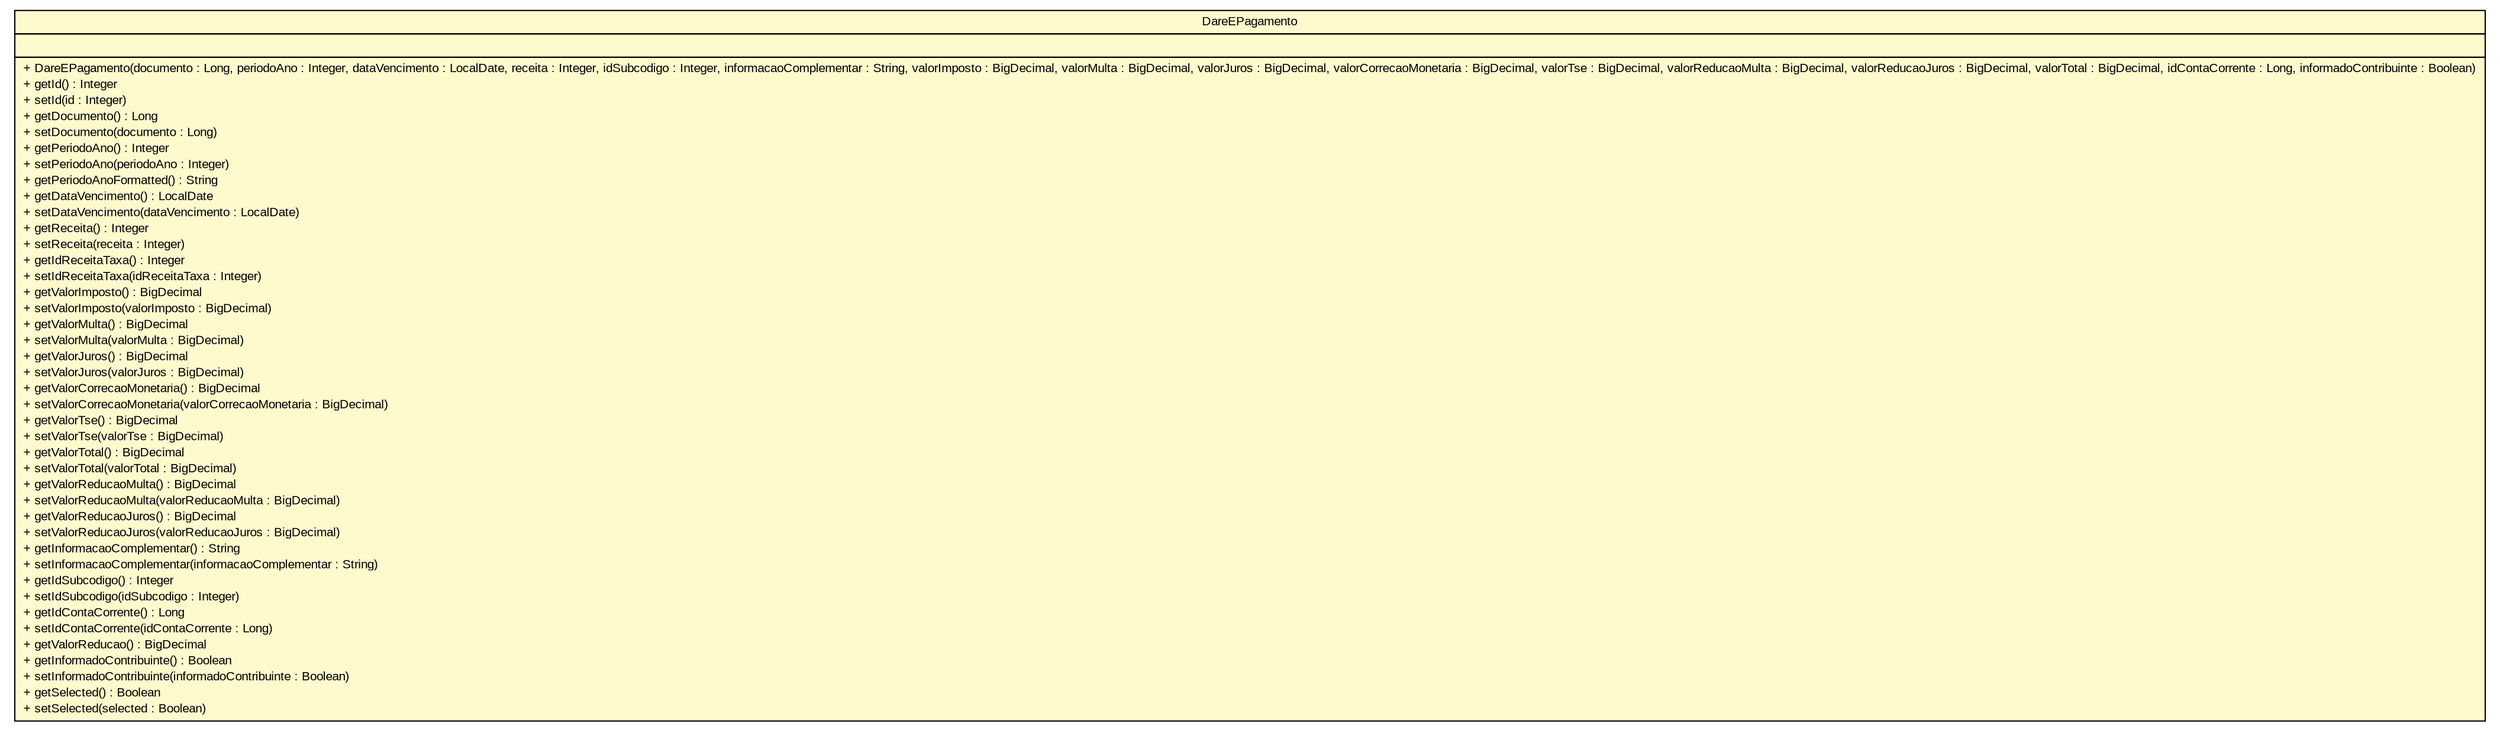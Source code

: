 #!/usr/local/bin/dot
#
# Class diagram 
# Generated by UMLGraph version R5_6 (http://www.umlgraph.org/)
#

digraph G {
	edge [fontname="arial",fontsize=10,labelfontname="arial",labelfontsize=10];
	node [fontname="arial",fontsize=10,shape=plaintext];
	nodesep=0.25;
	ranksep=0.5;
	// br.gov.to.sefaz.arr.parametros.managedbean.viewbean.dare.DareEPagamento
	c441340 [label=<<table title="br.gov.to.sefaz.arr.parametros.managedbean.viewbean.dare.DareEPagamento" border="0" cellborder="1" cellspacing="0" cellpadding="2" port="p" bgcolor="lemonChiffon" href="./DareEPagamento.html">
		<tr><td><table border="0" cellspacing="0" cellpadding="1">
<tr><td align="center" balign="center"> DareEPagamento </td></tr>
		</table></td></tr>
		<tr><td><table border="0" cellspacing="0" cellpadding="1">
<tr><td align="left" balign="left">  </td></tr>
		</table></td></tr>
		<tr><td><table border="0" cellspacing="0" cellpadding="1">
<tr><td align="left" balign="left"> + DareEPagamento(documento : Long, periodoAno : Integer, dataVencimento : LocalDate, receita : Integer, idSubcodigo : Integer, informacaoComplementar : String, valorImposto : BigDecimal, valorMulta : BigDecimal, valorJuros : BigDecimal, valorCorrecaoMonetaria : BigDecimal, valorTse : BigDecimal, valorReducaoMulta : BigDecimal, valorReducaoJuros : BigDecimal, valorTotal : BigDecimal, idContaCorrente : Long, informadoContribuinte : Boolean) </td></tr>
<tr><td align="left" balign="left"> + getId() : Integer </td></tr>
<tr><td align="left" balign="left"> + setId(id : Integer) </td></tr>
<tr><td align="left" balign="left"> + getDocumento() : Long </td></tr>
<tr><td align="left" balign="left"> + setDocumento(documento : Long) </td></tr>
<tr><td align="left" balign="left"> + getPeriodoAno() : Integer </td></tr>
<tr><td align="left" balign="left"> + setPeriodoAno(periodoAno : Integer) </td></tr>
<tr><td align="left" balign="left"> + getPeriodoAnoFormatted() : String </td></tr>
<tr><td align="left" balign="left"> + getDataVencimento() : LocalDate </td></tr>
<tr><td align="left" balign="left"> + setDataVencimento(dataVencimento : LocalDate) </td></tr>
<tr><td align="left" balign="left"> + getReceita() : Integer </td></tr>
<tr><td align="left" balign="left"> + setReceita(receita : Integer) </td></tr>
<tr><td align="left" balign="left"> + getIdReceitaTaxa() : Integer </td></tr>
<tr><td align="left" balign="left"> + setIdReceitaTaxa(idReceitaTaxa : Integer) </td></tr>
<tr><td align="left" balign="left"> + getValorImposto() : BigDecimal </td></tr>
<tr><td align="left" balign="left"> + setValorImposto(valorImposto : BigDecimal) </td></tr>
<tr><td align="left" balign="left"> + getValorMulta() : BigDecimal </td></tr>
<tr><td align="left" balign="left"> + setValorMulta(valorMulta : BigDecimal) </td></tr>
<tr><td align="left" balign="left"> + getValorJuros() : BigDecimal </td></tr>
<tr><td align="left" balign="left"> + setValorJuros(valorJuros : BigDecimal) </td></tr>
<tr><td align="left" balign="left"> + getValorCorrecaoMonetaria() : BigDecimal </td></tr>
<tr><td align="left" balign="left"> + setValorCorrecaoMonetaria(valorCorrecaoMonetaria : BigDecimal) </td></tr>
<tr><td align="left" balign="left"> + getValorTse() : BigDecimal </td></tr>
<tr><td align="left" balign="left"> + setValorTse(valorTse : BigDecimal) </td></tr>
<tr><td align="left" balign="left"> + getValorTotal() : BigDecimal </td></tr>
<tr><td align="left" balign="left"> + setValorTotal(valorTotal : BigDecimal) </td></tr>
<tr><td align="left" balign="left"> + getValorReducaoMulta() : BigDecimal </td></tr>
<tr><td align="left" balign="left"> + setValorReducaoMulta(valorReducaoMulta : BigDecimal) </td></tr>
<tr><td align="left" balign="left"> + getValorReducaoJuros() : BigDecimal </td></tr>
<tr><td align="left" balign="left"> + setValorReducaoJuros(valorReducaoJuros : BigDecimal) </td></tr>
<tr><td align="left" balign="left"> + getInformacaoComplementar() : String </td></tr>
<tr><td align="left" balign="left"> + setInformacaoComplementar(informacaoComplementar : String) </td></tr>
<tr><td align="left" balign="left"> + getIdSubcodigo() : Integer </td></tr>
<tr><td align="left" balign="left"> + setIdSubcodigo(idSubcodigo : Integer) </td></tr>
<tr><td align="left" balign="left"> + getIdContaCorrente() : Long </td></tr>
<tr><td align="left" balign="left"> + setIdContaCorrente(idContaCorrente : Long) </td></tr>
<tr><td align="left" balign="left"> + getValorReducao() : BigDecimal </td></tr>
<tr><td align="left" balign="left"> + getInformadoContribuinte() : Boolean </td></tr>
<tr><td align="left" balign="left"> + setInformadoContribuinte(informadoContribuinte : Boolean) </td></tr>
<tr><td align="left" balign="left"> + getSelected() : Boolean </td></tr>
<tr><td align="left" balign="left"> + setSelected(selected : Boolean) </td></tr>
		</table></td></tr>
		</table>>, URL="./DareEPagamento.html", fontname="arial", fontcolor="black", fontsize=10.0];
}

